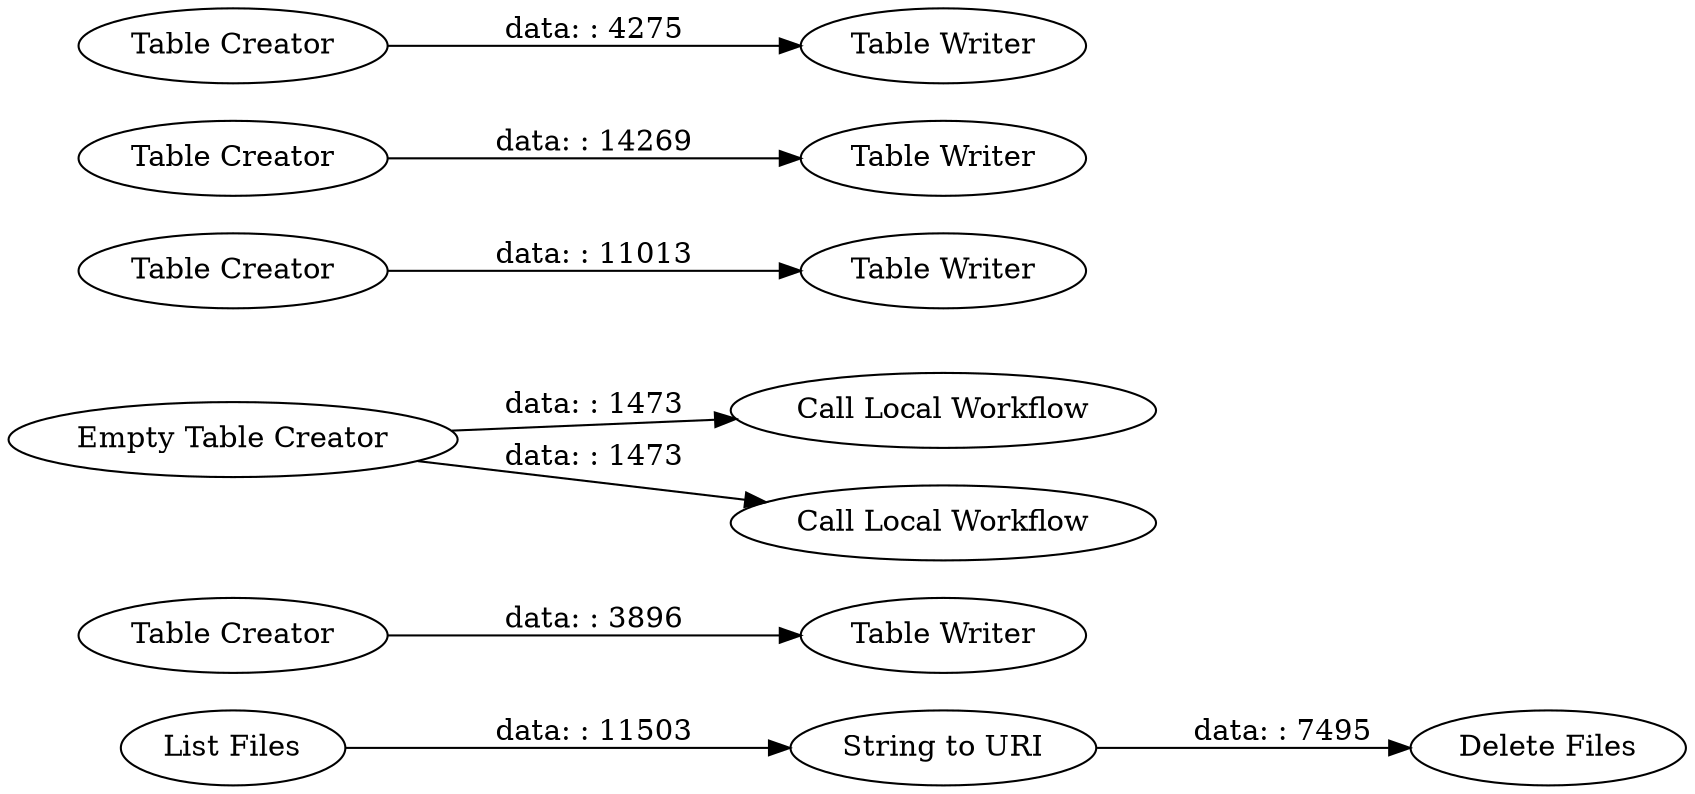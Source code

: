 digraph {
	"7869935025738578466_47" [label="List Files"]
	"7869935025738578466_48" [label="Delete Files"]
	"7869935025738578466_24" [label="Table Writer"]
	"7869935025738578466_52" [label="Call Local Workflow"]
	"7869935025738578466_49" [label="String to URI"]
	"7869935025738578466_26" [label="Table Writer"]
	"7869935025738578466_14" [label="Table Creator"]
	"7869935025738578466_51" [label="Call Local Workflow"]
	"7869935025738578466_7" [label="Table Creator"]
	"7869935025738578466_45" [label="Table Creator"]
	"7869935025738578466_27" [label="Table Writer"]
	"7869935025738578466_44" [label="Table Creator"]
	"7869935025738578466_50" [label="Empty Table Creator"]
	"7869935025738578466_25" [label="Table Writer"]
	"7869935025738578466_44" -> "7869935025738578466_24" [label="data: : 3896"]
	"7869935025738578466_7" -> "7869935025738578466_26" [label="data: : 11013"]
	"7869935025738578466_45" -> "7869935025738578466_25" [label="data: : 4275"]
	"7869935025738578466_14" -> "7869935025738578466_27" [label="data: : 14269"]
	"7869935025738578466_50" -> "7869935025738578466_51" [label="data: : 1473"]
	"7869935025738578466_49" -> "7869935025738578466_48" [label="data: : 7495"]
	"7869935025738578466_50" -> "7869935025738578466_52" [label="data: : 1473"]
	"7869935025738578466_47" -> "7869935025738578466_49" [label="data: : 11503"]
	rankdir=LR
}
